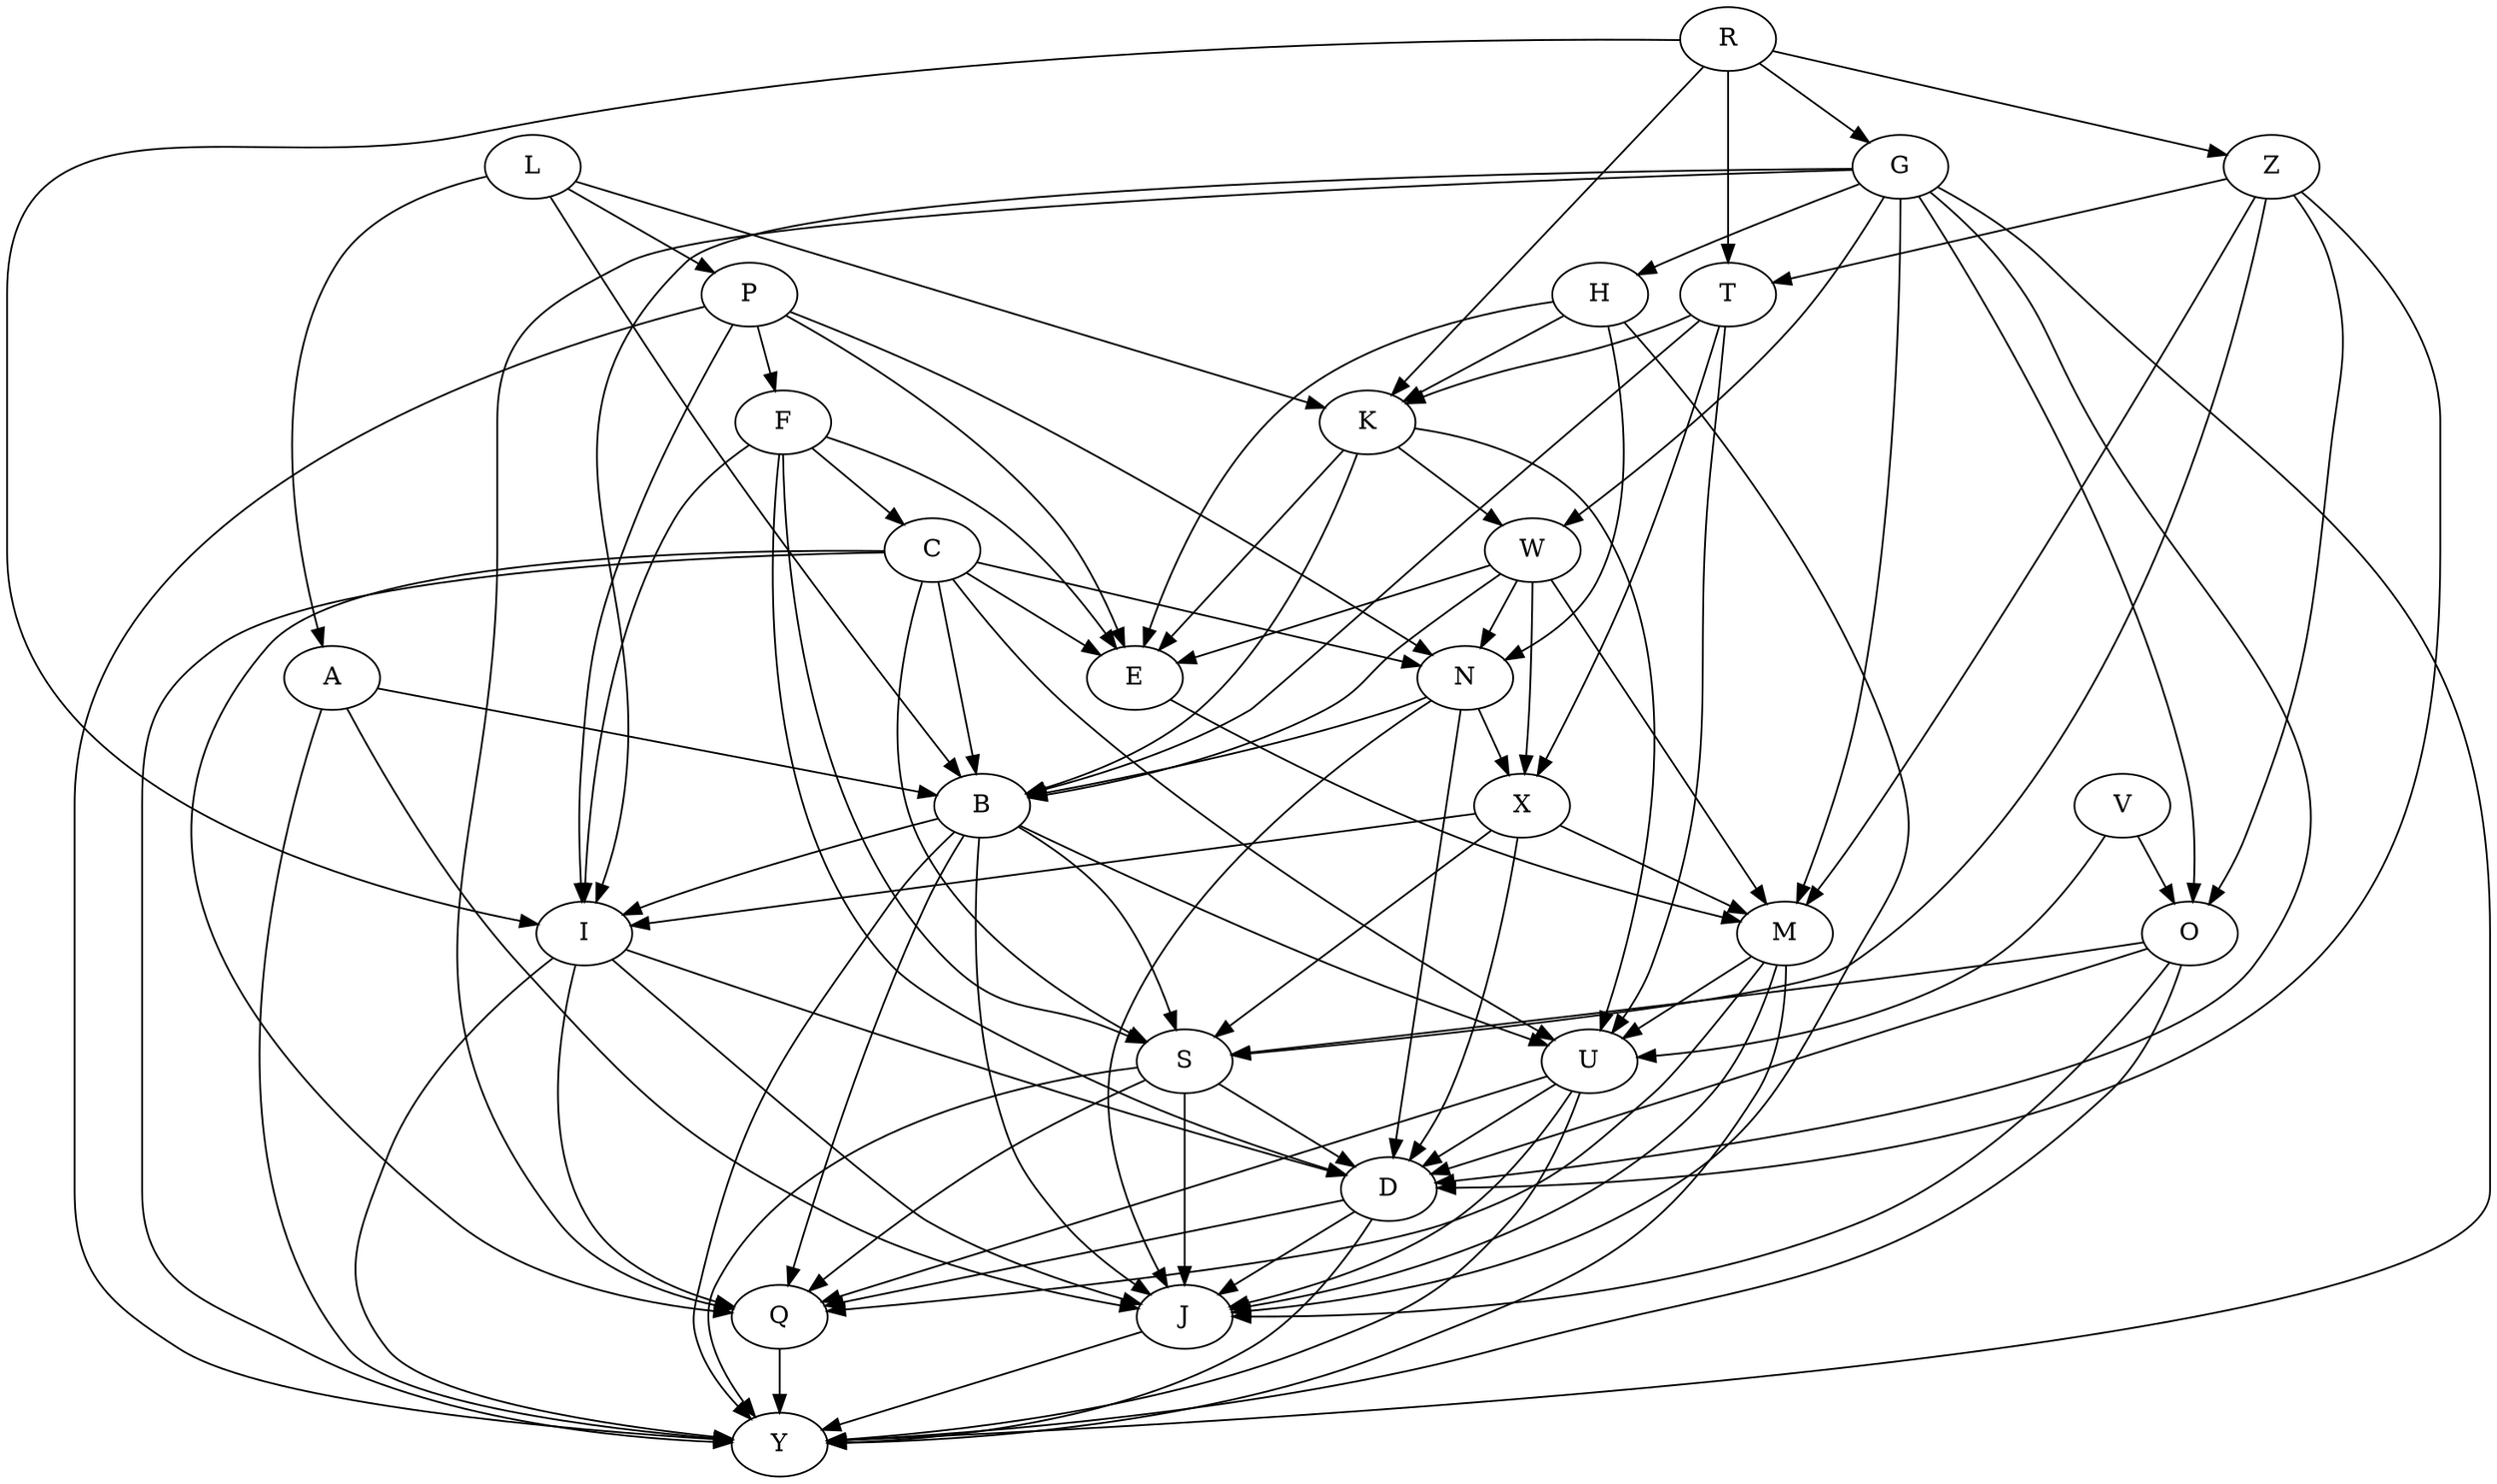 digraph g {
  L -> A;
  P -> F;
  V -> U;
  F -> S;
  A -> J;
  R -> K;
  Z -> T;
  G -> W;
  H -> K;
  T -> U;
  K -> B;
  C -> Y;
  W -> N;
  E -> M;
  N -> J;
  B -> S;
  O -> D;
  X -> D;
  M -> Q;
  S -> J;
  U -> Y;
  I -> J;
  D -> J;
  Q -> Y;
  J -> Y;
  Z -> D;
  K -> E;
  U -> J;
  I -> Y;
  A -> B;
  B -> Q;
  Z -> S;
  F -> E;
  B -> I;
  C -> S;
  O -> S;
  V -> O;
  C -> B;
  G -> M;
  O -> Y;
  H -> N;
  D -> Y;
  Z -> O;
  K -> W;
  M -> Y;
  O -> J;
  P -> E;
  C -> Q;
  I -> D;
  F -> I;
  W -> B;
  W -> M;
  N -> D;
  Z -> M;
  M -> U;
  R -> I;
  S -> Y;
  L -> B;
  S -> D;
  R -> G;
  U -> D;
  C -> N;
  R -> T;
  K -> U;
  W -> E;
  H -> E;
  X -> M;
  G -> I;
  C -> U;
  N -> B;
  X -> S;
  G -> H;
  T -> X;
  P -> N;
  B -> Y;
  S -> Q;
  C -> E;
  F -> D;
  H -> J;
  B -> U;
  B -> J;
  P -> I;
  N -> X;
  M -> J;
  X -> I;
  L -> P;
  T -> B;
  T -> K;
  D -> Q;
  W -> X;
  A -> Y;
  G -> D;
  R -> Z;
  U -> Q;
  G -> O;
  G -> Q;
  G -> Y;
  P -> Y;
  I -> Q;
  F -> C;
  L -> K;
}
